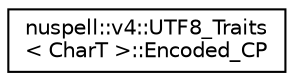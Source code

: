 digraph "Graphical Class Hierarchy"
{
 // LATEX_PDF_SIZE
  edge [fontname="Helvetica",fontsize="10",labelfontname="Helvetica",labelfontsize="10"];
  node [fontname="Helvetica",fontsize="10",shape=record];
  rankdir="LR";
  Node0 [label="nuspell::v4::UTF8_Traits\l\< CharT \>::Encoded_CP",height=0.2,width=0.4,color="black", fillcolor="white", style="filled",URL="$structnuspell_1_1v4_1_1_u_t_f8___traits_1_1_encoded___c_p.html",tooltip=" "];
}
